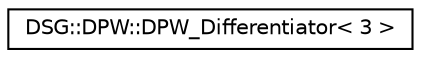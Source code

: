 digraph "Graphical Class Hierarchy"
{
  edge [fontname="Helvetica",fontsize="10",labelfontname="Helvetica",labelfontsize="10"];
  node [fontname="Helvetica",fontsize="10",shape=record];
  rankdir="LR";
  Node1 [label="DSG::DPW::DPW_Differentiator\< 3 \>",height=0.2,width=0.4,color="black", fillcolor="white", style="filled",URL="$class_d_s_g_1_1_d_p_w_1_1_d_p_w___differentiator_3_013_01_4.html",tooltip="DSG::DPW::DPW_Differentiator - Class Performing Differentiation for the 3rd order DPW Algorithm..."];
}
